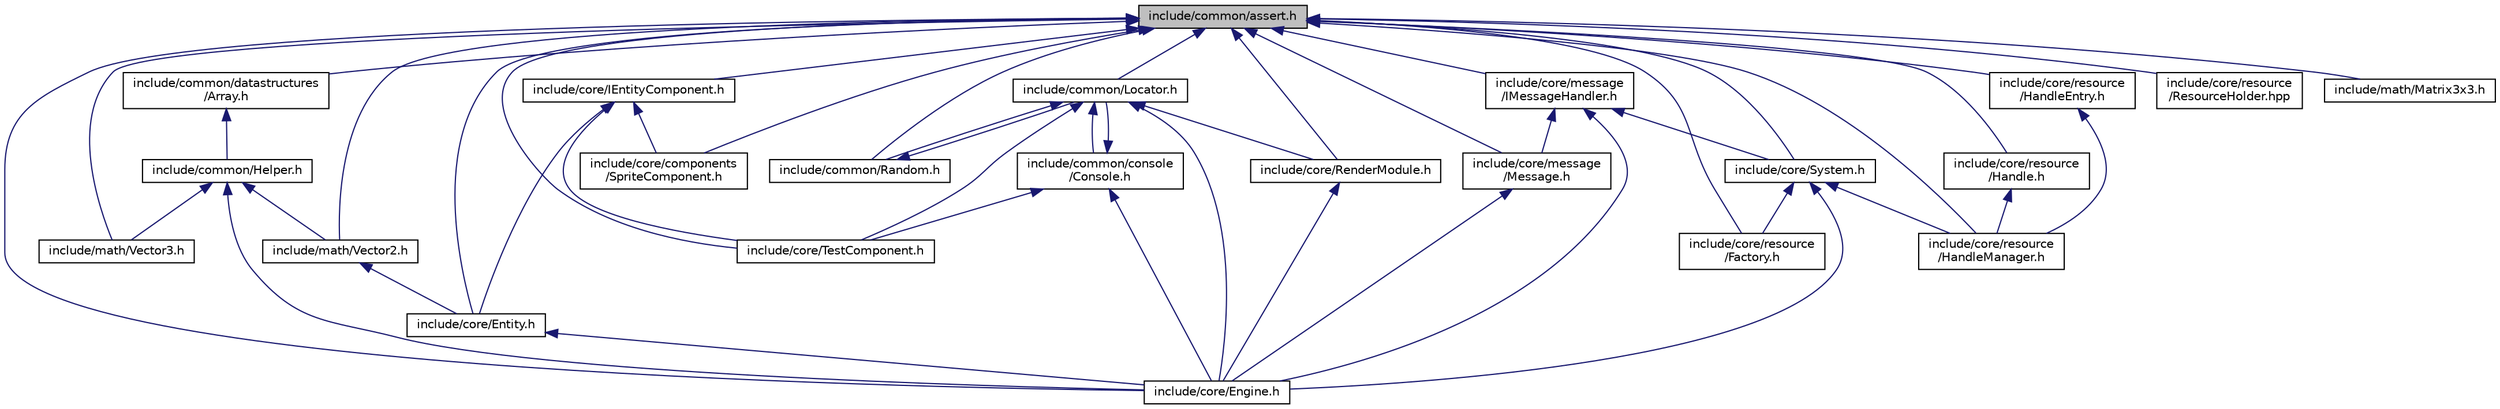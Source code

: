 digraph "include/common/assert.h"
{
 // LATEX_PDF_SIZE
  edge [fontname="Helvetica",fontsize="10",labelfontname="Helvetica",labelfontsize="10"];
  node [fontname="Helvetica",fontsize="10",shape=record];
  Node1 [label="include/common/assert.h",height=0.2,width=0.4,color="black", fillcolor="grey75", style="filled", fontcolor="black",tooltip=" "];
  Node1 -> Node2 [dir="back",color="midnightblue",fontsize="10",style="solid"];
  Node2 [label="include/common/datastructures\l/Array.h",height=0.2,width=0.4,color="black", fillcolor="white", style="filled",URL="$_array_8h.html",tooltip=" "];
  Node2 -> Node3 [dir="back",color="midnightblue",fontsize="10",style="solid"];
  Node3 [label="include/common/Helper.h",height=0.2,width=0.4,color="black", fillcolor="white", style="filled",URL="$_helper_8h.html",tooltip=" "];
  Node3 -> Node4 [dir="back",color="midnightblue",fontsize="10",style="solid"];
  Node4 [label="include/core/Engine.h",height=0.2,width=0.4,color="black", fillcolor="white", style="filled",URL="$_engine_8h.html",tooltip=" "];
  Node3 -> Node5 [dir="back",color="midnightblue",fontsize="10",style="solid"];
  Node5 [label="include/math/Vector2.h",height=0.2,width=0.4,color="black", fillcolor="white", style="filled",URL="$_vector2_8h.html",tooltip=" "];
  Node5 -> Node6 [dir="back",color="midnightblue",fontsize="10",style="solid"];
  Node6 [label="include/core/Entity.h",height=0.2,width=0.4,color="black", fillcolor="white", style="filled",URL="$_entity_8h.html",tooltip=" "];
  Node6 -> Node4 [dir="back",color="midnightblue",fontsize="10",style="solid"];
  Node3 -> Node7 [dir="back",color="midnightblue",fontsize="10",style="solid"];
  Node7 [label="include/math/Vector3.h",height=0.2,width=0.4,color="black", fillcolor="white", style="filled",URL="$_vector3_8h.html",tooltip=" "];
  Node1 -> Node8 [dir="back",color="midnightblue",fontsize="10",style="solid"];
  Node8 [label="include/common/Locator.h",height=0.2,width=0.4,color="black", fillcolor="white", style="filled",URL="$_locator_8h.html",tooltip=" "];
  Node8 -> Node9 [dir="back",color="midnightblue",fontsize="10",style="solid"];
  Node9 [label="include/common/console\l/Console.h",height=0.2,width=0.4,color="black", fillcolor="white", style="filled",URL="$_console_8h.html",tooltip=" "];
  Node9 -> Node8 [dir="back",color="midnightblue",fontsize="10",style="solid"];
  Node9 -> Node4 [dir="back",color="midnightblue",fontsize="10",style="solid"];
  Node9 -> Node10 [dir="back",color="midnightblue",fontsize="10",style="solid"];
  Node10 [label="include/core/TestComponent.h",height=0.2,width=0.4,color="black", fillcolor="white", style="filled",URL="$_test_component_8h.html",tooltip=" "];
  Node8 -> Node11 [dir="back",color="midnightblue",fontsize="10",style="solid"];
  Node11 [label="include/common/Random.h",height=0.2,width=0.4,color="black", fillcolor="white", style="filled",URL="$_random_8h.html",tooltip=" "];
  Node11 -> Node8 [dir="back",color="midnightblue",fontsize="10",style="solid"];
  Node8 -> Node4 [dir="back",color="midnightblue",fontsize="10",style="solid"];
  Node8 -> Node12 [dir="back",color="midnightblue",fontsize="10",style="solid"];
  Node12 [label="include/core/RenderModule.h",height=0.2,width=0.4,color="black", fillcolor="white", style="filled",URL="$_render_module_8h.html",tooltip=" "];
  Node12 -> Node4 [dir="back",color="midnightblue",fontsize="10",style="solid"];
  Node8 -> Node10 [dir="back",color="midnightblue",fontsize="10",style="solid"];
  Node1 -> Node11 [dir="back",color="midnightblue",fontsize="10",style="solid"];
  Node1 -> Node13 [dir="back",color="midnightblue",fontsize="10",style="solid"];
  Node13 [label="include/core/components\l/SpriteComponent.h",height=0.2,width=0.4,color="black", fillcolor="white", style="filled",URL="$_sprite_component_8h.html",tooltip=" "];
  Node1 -> Node4 [dir="back",color="midnightblue",fontsize="10",style="solid"];
  Node1 -> Node6 [dir="back",color="midnightblue",fontsize="10",style="solid"];
  Node1 -> Node14 [dir="back",color="midnightblue",fontsize="10",style="solid"];
  Node14 [label="include/core/IEntityComponent.h",height=0.2,width=0.4,color="black", fillcolor="white", style="filled",URL="$_i_entity_component_8h.html",tooltip=" "];
  Node14 -> Node13 [dir="back",color="midnightblue",fontsize="10",style="solid"];
  Node14 -> Node6 [dir="back",color="midnightblue",fontsize="10",style="solid"];
  Node14 -> Node10 [dir="back",color="midnightblue",fontsize="10",style="solid"];
  Node1 -> Node15 [dir="back",color="midnightblue",fontsize="10",style="solid"];
  Node15 [label="include/core/message\l/IMessageHandler.h",height=0.2,width=0.4,color="black", fillcolor="white", style="filled",URL="$_i_message_handler_8h.html",tooltip=" "];
  Node15 -> Node4 [dir="back",color="midnightblue",fontsize="10",style="solid"];
  Node15 -> Node16 [dir="back",color="midnightblue",fontsize="10",style="solid"];
  Node16 [label="include/core/message\l/Message.h",height=0.2,width=0.4,color="black", fillcolor="white", style="filled",URL="$_message_8h.html",tooltip=" "];
  Node16 -> Node4 [dir="back",color="midnightblue",fontsize="10",style="solid"];
  Node15 -> Node17 [dir="back",color="midnightblue",fontsize="10",style="solid"];
  Node17 [label="include/core/System.h",height=0.2,width=0.4,color="black", fillcolor="white", style="filled",URL="$_system_8h.html",tooltip=" "];
  Node17 -> Node4 [dir="back",color="midnightblue",fontsize="10",style="solid"];
  Node17 -> Node18 [dir="back",color="midnightblue",fontsize="10",style="solid"];
  Node18 [label="include/core/resource\l/Factory.h",height=0.2,width=0.4,color="black", fillcolor="white", style="filled",URL="$_factory_8h.html",tooltip=" "];
  Node17 -> Node19 [dir="back",color="midnightblue",fontsize="10",style="solid"];
  Node19 [label="include/core/resource\l/HandleManager.h",height=0.2,width=0.4,color="black", fillcolor="white", style="filled",URL="$_handle_manager_8h.html",tooltip=" "];
  Node1 -> Node16 [dir="back",color="midnightblue",fontsize="10",style="solid"];
  Node1 -> Node12 [dir="back",color="midnightblue",fontsize="10",style="solid"];
  Node1 -> Node18 [dir="back",color="midnightblue",fontsize="10",style="solid"];
  Node1 -> Node20 [dir="back",color="midnightblue",fontsize="10",style="solid"];
  Node20 [label="include/core/resource\l/Handle.h",height=0.2,width=0.4,color="black", fillcolor="white", style="filled",URL="$_handle_8h.html",tooltip=" "];
  Node20 -> Node19 [dir="back",color="midnightblue",fontsize="10",style="solid"];
  Node1 -> Node21 [dir="back",color="midnightblue",fontsize="10",style="solid"];
  Node21 [label="include/core/resource\l/HandleEntry.h",height=0.2,width=0.4,color="black", fillcolor="white", style="filled",URL="$_handle_entry_8h.html",tooltip=" "];
  Node21 -> Node19 [dir="back",color="midnightblue",fontsize="10",style="solid"];
  Node1 -> Node19 [dir="back",color="midnightblue",fontsize="10",style="solid"];
  Node1 -> Node22 [dir="back",color="midnightblue",fontsize="10",style="solid"];
  Node22 [label="include/core/resource\l/ResourceHolder.hpp",height=0.2,width=0.4,color="black", fillcolor="white", style="filled",URL="$_resource_holder_8hpp.html",tooltip=" "];
  Node1 -> Node17 [dir="back",color="midnightblue",fontsize="10",style="solid"];
  Node1 -> Node10 [dir="back",color="midnightblue",fontsize="10",style="solid"];
  Node1 -> Node23 [dir="back",color="midnightblue",fontsize="10",style="solid"];
  Node23 [label="include/math/Matrix3x3.h",height=0.2,width=0.4,color="black", fillcolor="white", style="filled",URL="$_matrix3x3_8h.html",tooltip=" "];
  Node1 -> Node5 [dir="back",color="midnightblue",fontsize="10",style="solid"];
  Node1 -> Node7 [dir="back",color="midnightblue",fontsize="10",style="solid"];
}
